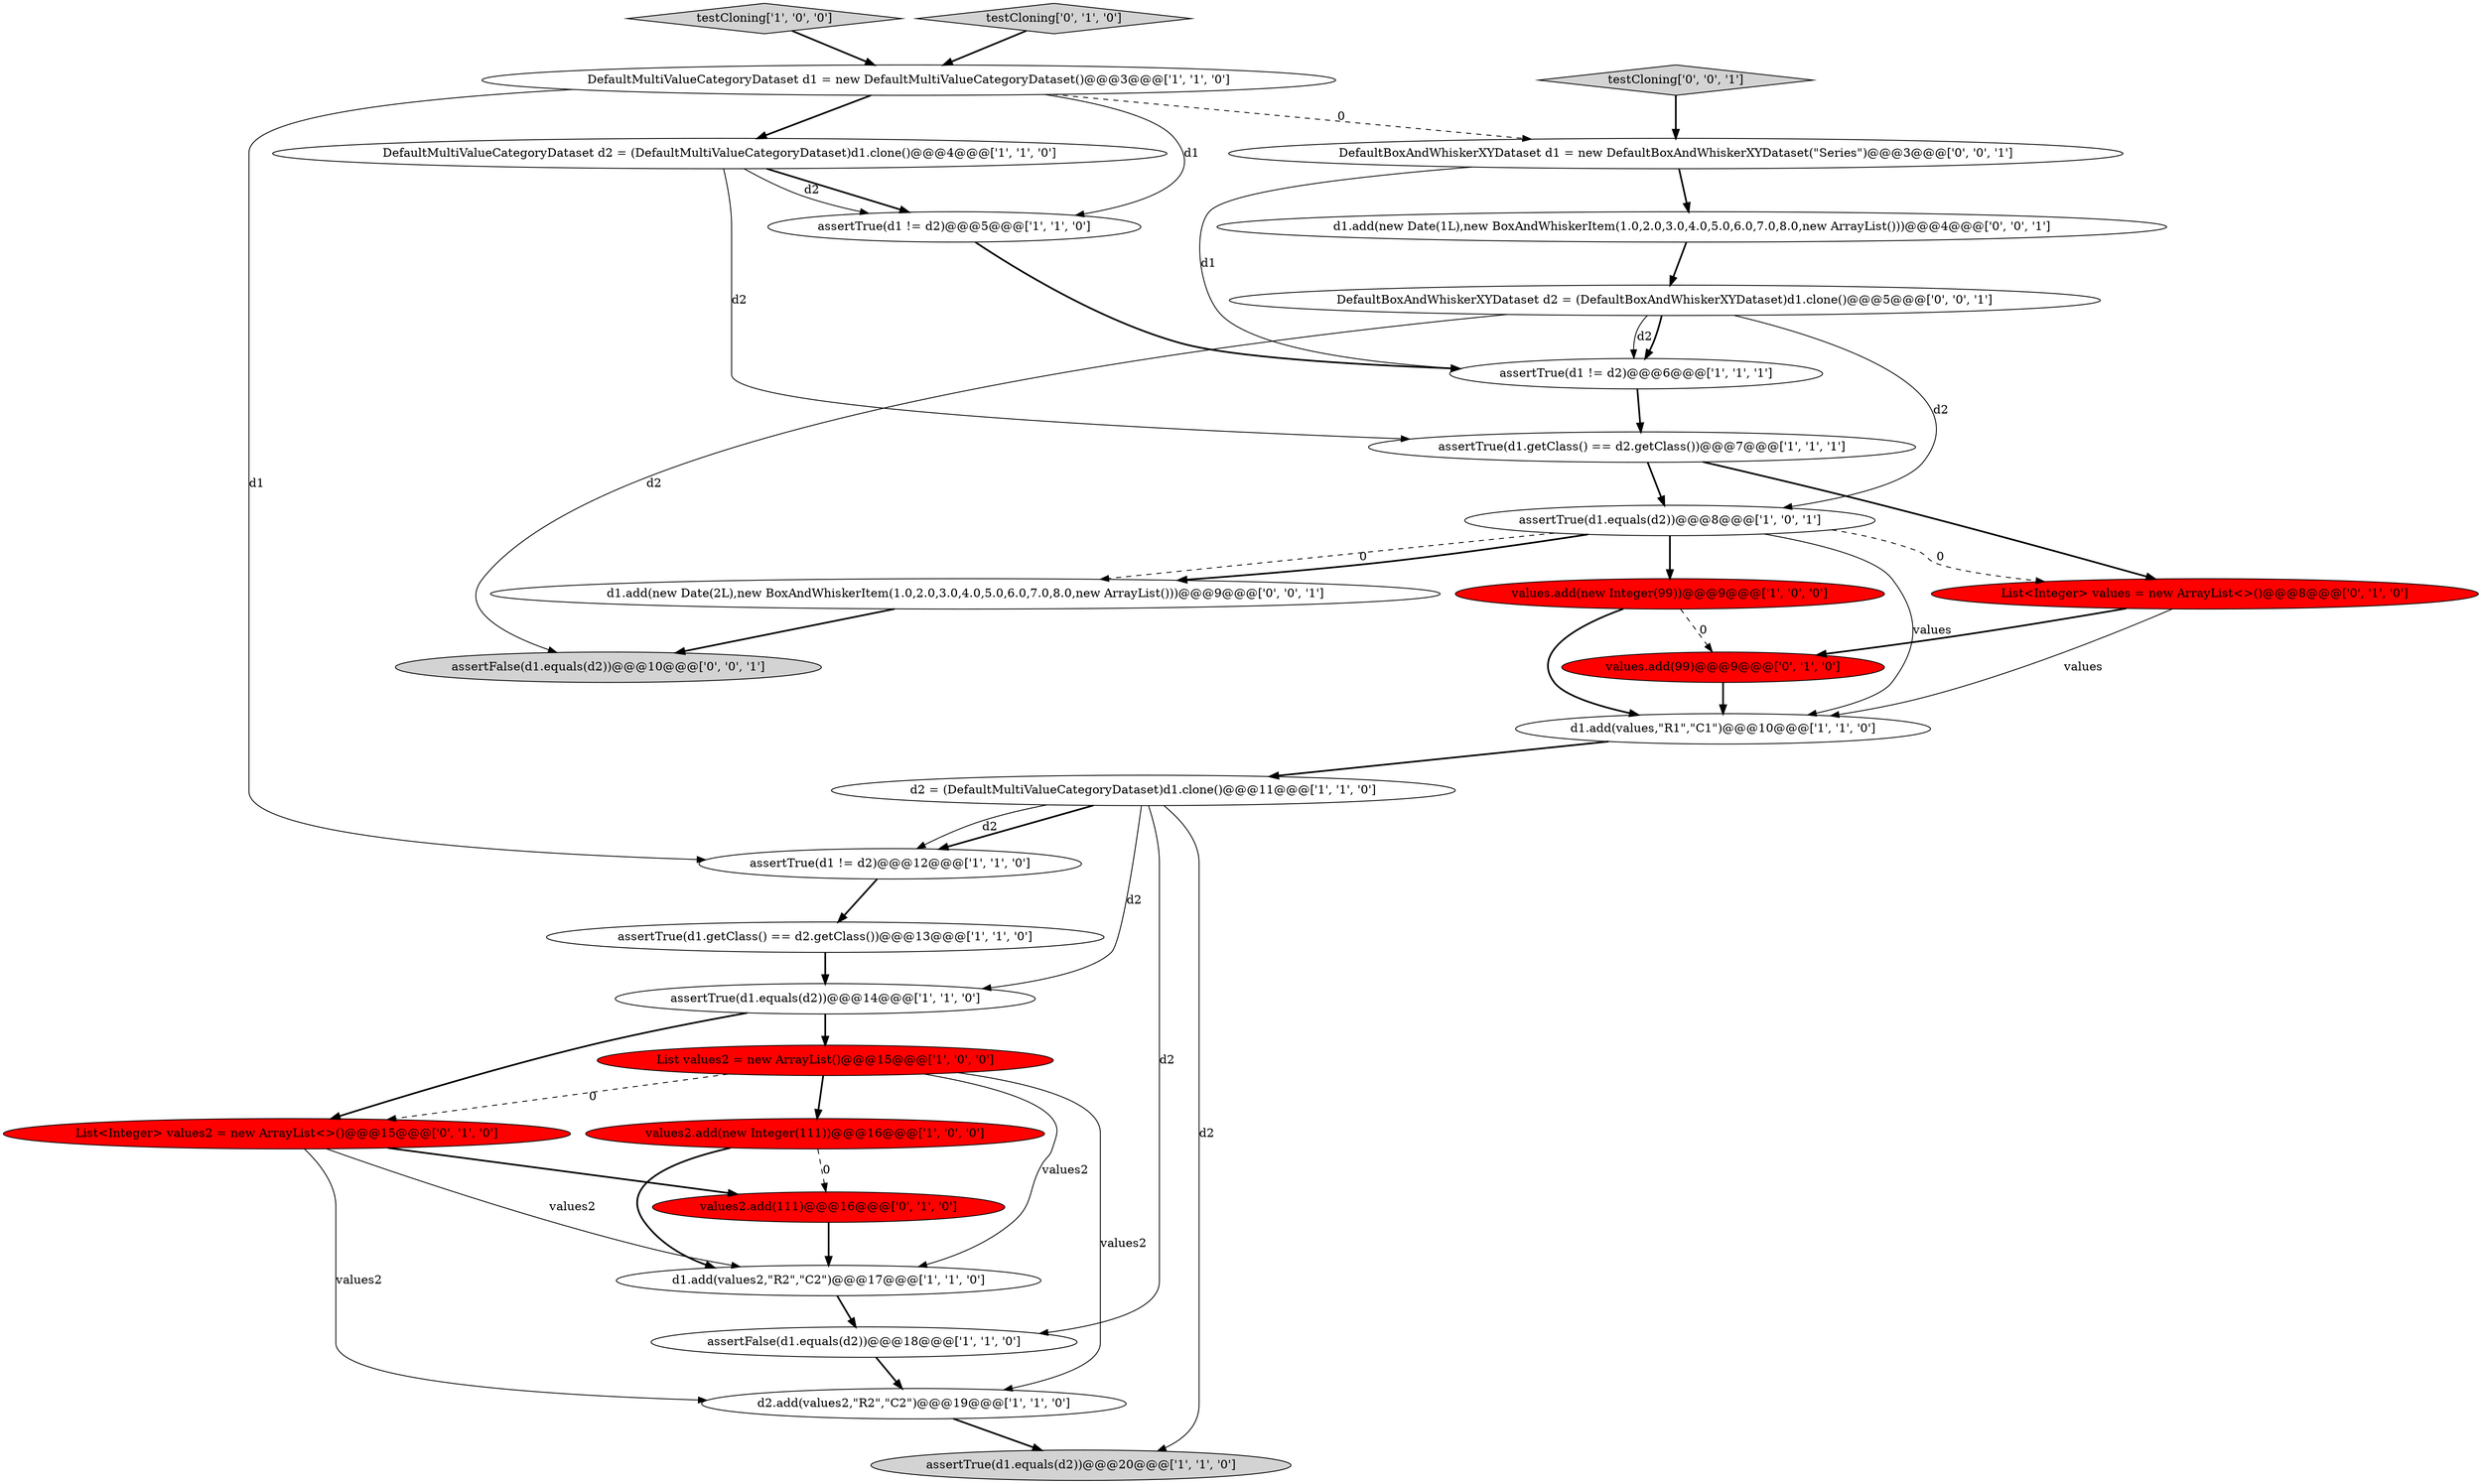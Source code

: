 digraph {
0 [style = filled, label = "assertTrue(d1 != d2)@@@5@@@['1', '1', '0']", fillcolor = white, shape = ellipse image = "AAA0AAABBB1BBB"];
17 [style = filled, label = "testCloning['1', '0', '0']", fillcolor = lightgray, shape = diamond image = "AAA0AAABBB1BBB"];
29 [style = filled, label = "d1.add(new Date(2L),new BoxAndWhiskerItem(1.0,2.0,3.0,4.0,5.0,6.0,7.0,8.0,new ArrayList()))@@@9@@@['0', '0', '1']", fillcolor = white, shape = ellipse image = "AAA0AAABBB3BBB"];
24 [style = filled, label = "testCloning['0', '0', '1']", fillcolor = lightgray, shape = diamond image = "AAA0AAABBB3BBB"];
8 [style = filled, label = "d1.add(values2,\"R2\",\"C2\")@@@17@@@['1', '1', '0']", fillcolor = white, shape = ellipse image = "AAA0AAABBB1BBB"];
1 [style = filled, label = "assertTrue(d1.equals(d2))@@@8@@@['1', '0', '1']", fillcolor = white, shape = ellipse image = "AAA0AAABBB1BBB"];
14 [style = filled, label = "assertTrue(d1 != d2)@@@6@@@['1', '1', '1']", fillcolor = white, shape = ellipse image = "AAA0AAABBB1BBB"];
16 [style = filled, label = "assertTrue(d1 != d2)@@@12@@@['1', '1', '0']", fillcolor = white, shape = ellipse image = "AAA0AAABBB1BBB"];
27 [style = filled, label = "DefaultBoxAndWhiskerXYDataset d1 = new DefaultBoxAndWhiskerXYDataset(\"Series\")@@@3@@@['0', '0', '1']", fillcolor = white, shape = ellipse image = "AAA0AAABBB3BBB"];
26 [style = filled, label = "assertFalse(d1.equals(d2))@@@10@@@['0', '0', '1']", fillcolor = lightgray, shape = ellipse image = "AAA0AAABBB3BBB"];
11 [style = filled, label = "assertTrue(d1.getClass() == d2.getClass())@@@13@@@['1', '1', '0']", fillcolor = white, shape = ellipse image = "AAA0AAABBB1BBB"];
19 [style = filled, label = "values.add(99)@@@9@@@['0', '1', '0']", fillcolor = red, shape = ellipse image = "AAA1AAABBB2BBB"];
25 [style = filled, label = "d1.add(new Date(1L),new BoxAndWhiskerItem(1.0,2.0,3.0,4.0,5.0,6.0,7.0,8.0,new ArrayList()))@@@4@@@['0', '0', '1']", fillcolor = white, shape = ellipse image = "AAA0AAABBB3BBB"];
18 [style = filled, label = "values.add(new Integer(99))@@@9@@@['1', '0', '0']", fillcolor = red, shape = ellipse image = "AAA1AAABBB1BBB"];
22 [style = filled, label = "List<Integer> values2 = new ArrayList<>()@@@15@@@['0', '1', '0']", fillcolor = red, shape = ellipse image = "AAA1AAABBB2BBB"];
7 [style = filled, label = "assertTrue(d1.equals(d2))@@@14@@@['1', '1', '0']", fillcolor = white, shape = ellipse image = "AAA0AAABBB1BBB"];
5 [style = filled, label = "values2.add(new Integer(111))@@@16@@@['1', '0', '0']", fillcolor = red, shape = ellipse image = "AAA1AAABBB1BBB"];
21 [style = filled, label = "testCloning['0', '1', '0']", fillcolor = lightgray, shape = diamond image = "AAA0AAABBB2BBB"];
4 [style = filled, label = "DefaultMultiValueCategoryDataset d2 = (DefaultMultiValueCategoryDataset)d1.clone()@@@4@@@['1', '1', '0']", fillcolor = white, shape = ellipse image = "AAA0AAABBB1BBB"];
12 [style = filled, label = "List values2 = new ArrayList()@@@15@@@['1', '0', '0']", fillcolor = red, shape = ellipse image = "AAA1AAABBB1BBB"];
13 [style = filled, label = "d2.add(values2,\"R2\",\"C2\")@@@19@@@['1', '1', '0']", fillcolor = white, shape = ellipse image = "AAA0AAABBB1BBB"];
6 [style = filled, label = "assertTrue(d1.equals(d2))@@@20@@@['1', '1', '0']", fillcolor = lightgray, shape = ellipse image = "AAA0AAABBB1BBB"];
9 [style = filled, label = "d1.add(values,\"R1\",\"C1\")@@@10@@@['1', '1', '0']", fillcolor = white, shape = ellipse image = "AAA0AAABBB1BBB"];
20 [style = filled, label = "List<Integer> values = new ArrayList<>()@@@8@@@['0', '1', '0']", fillcolor = red, shape = ellipse image = "AAA1AAABBB2BBB"];
3 [style = filled, label = "assertTrue(d1.getClass() == d2.getClass())@@@7@@@['1', '1', '1']", fillcolor = white, shape = ellipse image = "AAA0AAABBB1BBB"];
2 [style = filled, label = "DefaultMultiValueCategoryDataset d1 = new DefaultMultiValueCategoryDataset()@@@3@@@['1', '1', '0']", fillcolor = white, shape = ellipse image = "AAA0AAABBB1BBB"];
10 [style = filled, label = "d2 = (DefaultMultiValueCategoryDataset)d1.clone()@@@11@@@['1', '1', '0']", fillcolor = white, shape = ellipse image = "AAA0AAABBB1BBB"];
15 [style = filled, label = "assertFalse(d1.equals(d2))@@@18@@@['1', '1', '0']", fillcolor = white, shape = ellipse image = "AAA0AAABBB1BBB"];
23 [style = filled, label = "values2.add(111)@@@16@@@['0', '1', '0']", fillcolor = red, shape = ellipse image = "AAA1AAABBB2BBB"];
28 [style = filled, label = "DefaultBoxAndWhiskerXYDataset d2 = (DefaultBoxAndWhiskerXYDataset)d1.clone()@@@5@@@['0', '0', '1']", fillcolor = white, shape = ellipse image = "AAA0AAABBB3BBB"];
28->14 [style = solid, label="d2"];
14->3 [style = bold, label=""];
5->8 [style = bold, label=""];
28->26 [style = solid, label="d2"];
15->13 [style = bold, label=""];
25->28 [style = bold, label=""];
16->11 [style = bold, label=""];
8->15 [style = bold, label=""];
12->5 [style = bold, label=""];
10->7 [style = solid, label="d2"];
3->1 [style = bold, label=""];
20->9 [style = solid, label="values"];
2->0 [style = solid, label="d1"];
7->12 [style = bold, label=""];
10->15 [style = solid, label="d2"];
5->23 [style = dashed, label="0"];
1->9 [style = solid, label="values"];
2->27 [style = dashed, label="0"];
1->29 [style = dashed, label="0"];
12->8 [style = solid, label="values2"];
1->18 [style = bold, label=""];
9->10 [style = bold, label=""];
23->8 [style = bold, label=""];
18->19 [style = dashed, label="0"];
22->13 [style = solid, label="values2"];
2->4 [style = bold, label=""];
22->23 [style = bold, label=""];
28->14 [style = bold, label=""];
4->0 [style = bold, label=""];
21->2 [style = bold, label=""];
29->26 [style = bold, label=""];
4->0 [style = solid, label="d2"];
1->20 [style = dashed, label="0"];
7->22 [style = bold, label=""];
0->14 [style = bold, label=""];
3->20 [style = bold, label=""];
28->1 [style = solid, label="d2"];
10->16 [style = bold, label=""];
17->2 [style = bold, label=""];
19->9 [style = bold, label=""];
10->6 [style = solid, label="d2"];
12->22 [style = dashed, label="0"];
18->9 [style = bold, label=""];
4->3 [style = solid, label="d2"];
13->6 [style = bold, label=""];
1->29 [style = bold, label=""];
20->19 [style = bold, label=""];
2->16 [style = solid, label="d1"];
10->16 [style = solid, label="d2"];
27->14 [style = solid, label="d1"];
27->25 [style = bold, label=""];
24->27 [style = bold, label=""];
22->8 [style = solid, label="values2"];
11->7 [style = bold, label=""];
12->13 [style = solid, label="values2"];
}

